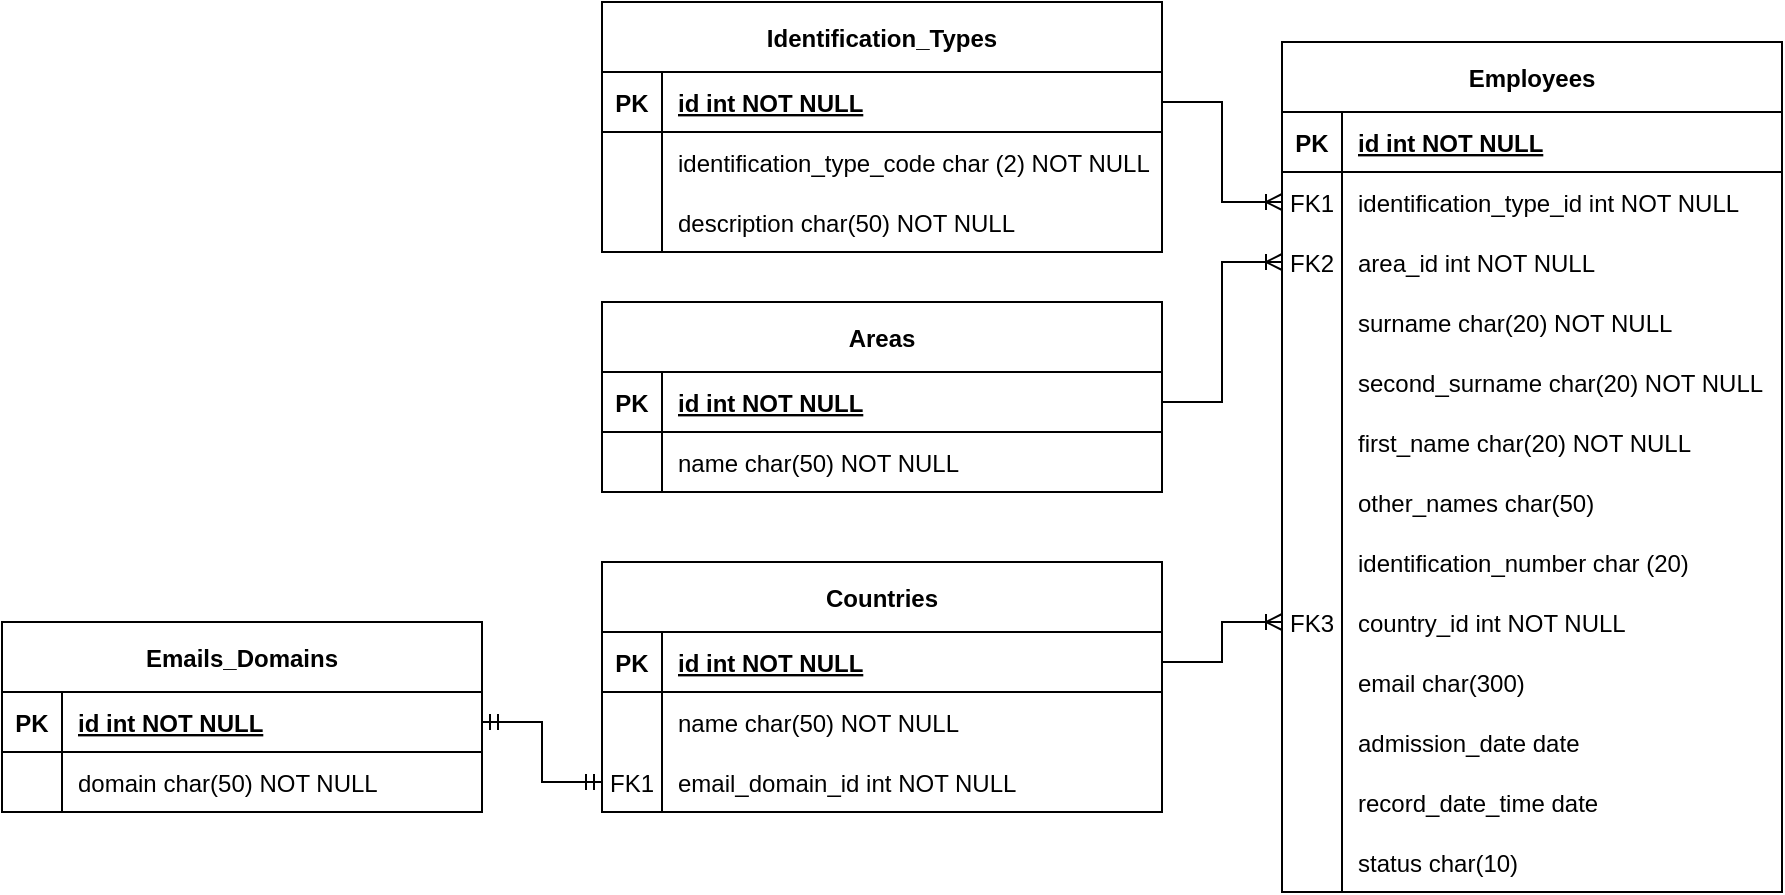 <mxfile version="20.7.4" type="device"><diagram id="Se4rSTCNdH1k3mZ-eqAo" name="Página-1"><mxGraphModel dx="1434" dy="1965" grid="1" gridSize="10" guides="1" tooltips="1" connect="1" arrows="1" fold="1" page="1" pageScale="1" pageWidth="827" pageHeight="1169" math="0" shadow="0"><root><mxCell id="0"/><mxCell id="1" parent="0"/><mxCell id="0YehSq91O5ebUv2RuxGo-1" value="Employees" style="shape=table;startSize=35;container=1;collapsible=1;childLayout=tableLayout;fixedRows=1;rowLines=0;fontStyle=1;align=center;resizeLast=1;" parent="1" vertex="1"><mxGeometry x="1130" y="-650" width="250" height="425" as="geometry"/></mxCell><mxCell id="0YehSq91O5ebUv2RuxGo-2" value="" style="shape=partialRectangle;collapsible=0;dropTarget=0;pointerEvents=0;fillColor=none;points=[[0,0.5],[1,0.5]];portConstraint=eastwest;top=0;left=0;right=0;bottom=1;" parent="0YehSq91O5ebUv2RuxGo-1" vertex="1"><mxGeometry y="35" width="250" height="30" as="geometry"/></mxCell><mxCell id="0YehSq91O5ebUv2RuxGo-3" value="PK" style="shape=partialRectangle;overflow=hidden;connectable=0;fillColor=none;top=0;left=0;bottom=0;right=0;fontStyle=1;" parent="0YehSq91O5ebUv2RuxGo-2" vertex="1"><mxGeometry width="30" height="30" as="geometry"><mxRectangle width="30" height="30" as="alternateBounds"/></mxGeometry></mxCell><mxCell id="0YehSq91O5ebUv2RuxGo-4" value="id int NOT NULL " style="shape=partialRectangle;overflow=hidden;connectable=0;fillColor=none;top=0;left=0;bottom=0;right=0;align=left;spacingLeft=6;fontStyle=5;" parent="0YehSq91O5ebUv2RuxGo-2" vertex="1"><mxGeometry x="30" width="220" height="30" as="geometry"><mxRectangle width="220" height="30" as="alternateBounds"/></mxGeometry></mxCell><mxCell id="0YehSq91O5ebUv2RuxGo-5" value="" style="shape=partialRectangle;collapsible=0;dropTarget=0;pointerEvents=0;fillColor=none;points=[[0,0.5],[1,0.5]];portConstraint=eastwest;top=0;left=0;right=0;bottom=0;" parent="0YehSq91O5ebUv2RuxGo-1" vertex="1"><mxGeometry y="65" width="250" height="30" as="geometry"/></mxCell><mxCell id="0YehSq91O5ebUv2RuxGo-6" value="FK1" style="shape=partialRectangle;overflow=hidden;connectable=0;fillColor=none;top=0;left=0;bottom=0;right=0;" parent="0YehSq91O5ebUv2RuxGo-5" vertex="1"><mxGeometry width="30" height="30" as="geometry"><mxRectangle width="30" height="30" as="alternateBounds"/></mxGeometry></mxCell><mxCell id="0YehSq91O5ebUv2RuxGo-7" value="identification_type_id int NOT NULL" style="shape=partialRectangle;overflow=hidden;connectable=0;fillColor=none;top=0;left=0;bottom=0;right=0;align=left;spacingLeft=6;fontStyle=0" parent="0YehSq91O5ebUv2RuxGo-5" vertex="1"><mxGeometry x="30" width="220" height="30" as="geometry"><mxRectangle width="220" height="30" as="alternateBounds"/></mxGeometry></mxCell><mxCell id="0YehSq91O5ebUv2RuxGo-8" value="" style="shape=partialRectangle;collapsible=0;dropTarget=0;pointerEvents=0;fillColor=none;points=[[0,0.5],[1,0.5]];portConstraint=eastwest;top=0;left=0;right=0;bottom=0;" parent="0YehSq91O5ebUv2RuxGo-1" vertex="1"><mxGeometry y="95" width="250" height="30" as="geometry"/></mxCell><mxCell id="0YehSq91O5ebUv2RuxGo-9" value="FK2" style="shape=partialRectangle;overflow=hidden;connectable=0;fillColor=none;top=0;left=0;bottom=0;right=0;" parent="0YehSq91O5ebUv2RuxGo-8" vertex="1"><mxGeometry width="30" height="30" as="geometry"><mxRectangle width="30" height="30" as="alternateBounds"/></mxGeometry></mxCell><mxCell id="0YehSq91O5ebUv2RuxGo-10" value="area_id int NOT NULL" style="shape=partialRectangle;overflow=hidden;connectable=0;fillColor=none;top=0;left=0;bottom=0;right=0;align=left;spacingLeft=6;fontStyle=0" parent="0YehSq91O5ebUv2RuxGo-8" vertex="1"><mxGeometry x="30" width="220" height="30" as="geometry"><mxRectangle width="220" height="30" as="alternateBounds"/></mxGeometry></mxCell><mxCell id="0YehSq91O5ebUv2RuxGo-11" value="" style="shape=partialRectangle;collapsible=0;dropTarget=0;pointerEvents=0;fillColor=none;points=[[0,0.5],[1,0.5]];portConstraint=eastwest;top=0;left=0;right=0;bottom=0;" parent="0YehSq91O5ebUv2RuxGo-1" vertex="1"><mxGeometry y="125" width="250" height="30" as="geometry"/></mxCell><mxCell id="0YehSq91O5ebUv2RuxGo-12" value="" style="shape=partialRectangle;overflow=hidden;connectable=0;fillColor=none;top=0;left=0;bottom=0;right=0;" parent="0YehSq91O5ebUv2RuxGo-11" vertex="1"><mxGeometry width="30" height="30" as="geometry"><mxRectangle width="30" height="30" as="alternateBounds"/></mxGeometry></mxCell><mxCell id="0YehSq91O5ebUv2RuxGo-13" value="surname char(20) NOT NULL" style="shape=partialRectangle;overflow=hidden;connectable=0;fillColor=none;top=0;left=0;bottom=0;right=0;align=left;spacingLeft=6;fontStyle=0" parent="0YehSq91O5ebUv2RuxGo-11" vertex="1"><mxGeometry x="30" width="220" height="30" as="geometry"><mxRectangle width="220" height="30" as="alternateBounds"/></mxGeometry></mxCell><mxCell id="0YehSq91O5ebUv2RuxGo-14" value="" style="shape=partialRectangle;collapsible=0;dropTarget=0;pointerEvents=0;fillColor=none;points=[[0,0.5],[1,0.5]];portConstraint=eastwest;top=0;left=0;right=0;bottom=0;" parent="0YehSq91O5ebUv2RuxGo-1" vertex="1"><mxGeometry y="155" width="250" height="30" as="geometry"/></mxCell><mxCell id="0YehSq91O5ebUv2RuxGo-15" value="" style="shape=partialRectangle;overflow=hidden;connectable=0;fillColor=none;top=0;left=0;bottom=0;right=0;" parent="0YehSq91O5ebUv2RuxGo-14" vertex="1"><mxGeometry width="30" height="30" as="geometry"><mxRectangle width="30" height="30" as="alternateBounds"/></mxGeometry></mxCell><mxCell id="0YehSq91O5ebUv2RuxGo-16" value="second_surname char(20) NOT NULL" style="shape=partialRectangle;overflow=hidden;connectable=0;fillColor=none;top=0;left=0;bottom=0;right=0;align=left;spacingLeft=6;fontStyle=0" parent="0YehSq91O5ebUv2RuxGo-14" vertex="1"><mxGeometry x="30" width="220" height="30" as="geometry"><mxRectangle width="220" height="30" as="alternateBounds"/></mxGeometry></mxCell><mxCell id="vaZZ_MKM0bptNv3BzQr6-1" value="" style="shape=partialRectangle;collapsible=0;dropTarget=0;pointerEvents=0;fillColor=none;points=[[0,0.5],[1,0.5]];portConstraint=eastwest;top=0;left=0;right=0;bottom=0;" parent="0YehSq91O5ebUv2RuxGo-1" vertex="1"><mxGeometry y="185" width="250" height="30" as="geometry"/></mxCell><mxCell id="vaZZ_MKM0bptNv3BzQr6-2" value="" style="shape=partialRectangle;overflow=hidden;connectable=0;fillColor=none;top=0;left=0;bottom=0;right=0;" parent="vaZZ_MKM0bptNv3BzQr6-1" vertex="1"><mxGeometry width="30" height="30" as="geometry"><mxRectangle width="30" height="30" as="alternateBounds"/></mxGeometry></mxCell><mxCell id="vaZZ_MKM0bptNv3BzQr6-3" value="first_name char(20) NOT NULL" style="shape=partialRectangle;overflow=hidden;connectable=0;fillColor=none;top=0;left=0;bottom=0;right=0;align=left;spacingLeft=6;fontStyle=0" parent="vaZZ_MKM0bptNv3BzQr6-1" vertex="1"><mxGeometry x="30" width="220" height="30" as="geometry"><mxRectangle width="220" height="30" as="alternateBounds"/></mxGeometry></mxCell><mxCell id="0YehSq91O5ebUv2RuxGo-17" value="" style="shape=partialRectangle;collapsible=0;dropTarget=0;pointerEvents=0;fillColor=none;points=[[0,0.5],[1,0.5]];portConstraint=eastwest;top=0;left=0;right=0;bottom=0;" parent="0YehSq91O5ebUv2RuxGo-1" vertex="1"><mxGeometry y="215" width="250" height="30" as="geometry"/></mxCell><mxCell id="0YehSq91O5ebUv2RuxGo-18" value="" style="shape=partialRectangle;overflow=hidden;connectable=0;fillColor=none;top=0;left=0;bottom=0;right=0;" parent="0YehSq91O5ebUv2RuxGo-17" vertex="1"><mxGeometry width="30" height="30" as="geometry"><mxRectangle width="30" height="30" as="alternateBounds"/></mxGeometry></mxCell><mxCell id="0YehSq91O5ebUv2RuxGo-19" value="other_names char(50)" style="shape=partialRectangle;overflow=hidden;connectable=0;fillColor=none;top=0;left=0;bottom=0;right=0;align=left;spacingLeft=6;fontStyle=0" parent="0YehSq91O5ebUv2RuxGo-17" vertex="1"><mxGeometry x="30" width="220" height="30" as="geometry"><mxRectangle width="220" height="30" as="alternateBounds"/></mxGeometry></mxCell><mxCell id="0YehSq91O5ebUv2RuxGo-24" value="" style="shape=partialRectangle;collapsible=0;dropTarget=0;pointerEvents=0;fillColor=none;points=[[0,0.5],[1,0.5]];portConstraint=eastwest;top=0;left=0;right=0;bottom=0;" parent="0YehSq91O5ebUv2RuxGo-1" vertex="1"><mxGeometry y="245" width="250" height="30" as="geometry"/></mxCell><mxCell id="0YehSq91O5ebUv2RuxGo-25" value="" style="shape=partialRectangle;overflow=hidden;connectable=0;fillColor=none;top=0;left=0;bottom=0;right=0;" parent="0YehSq91O5ebUv2RuxGo-24" vertex="1"><mxGeometry width="30" height="30" as="geometry"><mxRectangle width="30" height="30" as="alternateBounds"/></mxGeometry></mxCell><mxCell id="0YehSq91O5ebUv2RuxGo-26" value="identification_number char (20)" style="shape=partialRectangle;overflow=hidden;connectable=0;fillColor=none;top=0;left=0;bottom=0;right=0;align=left;spacingLeft=6;fontStyle=0" parent="0YehSq91O5ebUv2RuxGo-24" vertex="1"><mxGeometry x="30" width="220" height="30" as="geometry"><mxRectangle width="220" height="30" as="alternateBounds"/></mxGeometry></mxCell><mxCell id="0YehSq91O5ebUv2RuxGo-20" value="" style="shape=partialRectangle;collapsible=0;dropTarget=0;pointerEvents=0;fillColor=none;points=[[0,0.5],[1,0.5]];portConstraint=eastwest;top=0;left=0;right=0;bottom=0;" parent="0YehSq91O5ebUv2RuxGo-1" vertex="1"><mxGeometry y="275" width="250" height="30" as="geometry"/></mxCell><mxCell id="0YehSq91O5ebUv2RuxGo-21" value="FK3" style="shape=partialRectangle;overflow=hidden;connectable=0;fillColor=none;top=0;left=0;bottom=0;right=0;" parent="0YehSq91O5ebUv2RuxGo-20" vertex="1"><mxGeometry width="30" height="30" as="geometry"><mxRectangle width="30" height="30" as="alternateBounds"/></mxGeometry></mxCell><mxCell id="0YehSq91O5ebUv2RuxGo-22" value="country_id int NOT NULL" style="shape=partialRectangle;overflow=hidden;connectable=0;fillColor=none;top=0;left=0;bottom=0;right=0;align=left;spacingLeft=6;fontStyle=0" parent="0YehSq91O5ebUv2RuxGo-20" vertex="1"><mxGeometry x="30" width="220" height="30" as="geometry"><mxRectangle width="220" height="30" as="alternateBounds"/></mxGeometry></mxCell><mxCell id="0YehSq91O5ebUv2RuxGo-27" value="" style="shape=partialRectangle;collapsible=0;dropTarget=0;pointerEvents=0;fillColor=none;points=[[0,0.5],[1,0.5]];portConstraint=eastwest;top=0;left=0;right=0;bottom=0;" parent="0YehSq91O5ebUv2RuxGo-1" vertex="1"><mxGeometry y="305" width="250" height="30" as="geometry"/></mxCell><mxCell id="0YehSq91O5ebUv2RuxGo-28" value="" style="shape=partialRectangle;overflow=hidden;connectable=0;fillColor=none;top=0;left=0;bottom=0;right=0;" parent="0YehSq91O5ebUv2RuxGo-27" vertex="1"><mxGeometry width="30" height="30" as="geometry"><mxRectangle width="30" height="30" as="alternateBounds"/></mxGeometry></mxCell><mxCell id="0YehSq91O5ebUv2RuxGo-29" value="email char(300)" style="shape=partialRectangle;overflow=hidden;connectable=0;fillColor=none;top=0;left=0;bottom=0;right=0;align=left;spacingLeft=6;fontStyle=0" parent="0YehSq91O5ebUv2RuxGo-27" vertex="1"><mxGeometry x="30" width="220" height="30" as="geometry"><mxRectangle width="220" height="30" as="alternateBounds"/></mxGeometry></mxCell><mxCell id="0YehSq91O5ebUv2RuxGo-75" value="" style="shape=partialRectangle;collapsible=0;dropTarget=0;pointerEvents=0;fillColor=none;points=[[0,0.5],[1,0.5]];portConstraint=eastwest;top=0;left=0;right=0;bottom=0;" parent="0YehSq91O5ebUv2RuxGo-1" vertex="1"><mxGeometry y="335" width="250" height="30" as="geometry"/></mxCell><mxCell id="0YehSq91O5ebUv2RuxGo-76" value="" style="shape=partialRectangle;overflow=hidden;connectable=0;fillColor=none;top=0;left=0;bottom=0;right=0;" parent="0YehSq91O5ebUv2RuxGo-75" vertex="1"><mxGeometry width="30" height="30" as="geometry"><mxRectangle width="30" height="30" as="alternateBounds"/></mxGeometry></mxCell><mxCell id="0YehSq91O5ebUv2RuxGo-77" value="admission_date date" style="shape=partialRectangle;overflow=hidden;connectable=0;fillColor=none;top=0;left=0;bottom=0;right=0;align=left;spacingLeft=6;fontStyle=0" parent="0YehSq91O5ebUv2RuxGo-75" vertex="1"><mxGeometry x="30" width="220" height="30" as="geometry"><mxRectangle width="220" height="30" as="alternateBounds"/></mxGeometry></mxCell><mxCell id="0YehSq91O5ebUv2RuxGo-78" value="" style="shape=partialRectangle;collapsible=0;dropTarget=0;pointerEvents=0;fillColor=none;points=[[0,0.5],[1,0.5]];portConstraint=eastwest;top=0;left=0;right=0;bottom=0;" parent="0YehSq91O5ebUv2RuxGo-1" vertex="1"><mxGeometry y="365" width="250" height="30" as="geometry"/></mxCell><mxCell id="0YehSq91O5ebUv2RuxGo-79" value="" style="shape=partialRectangle;overflow=hidden;connectable=0;fillColor=none;top=0;left=0;bottom=0;right=0;" parent="0YehSq91O5ebUv2RuxGo-78" vertex="1"><mxGeometry width="30" height="30" as="geometry"><mxRectangle width="30" height="30" as="alternateBounds"/></mxGeometry></mxCell><mxCell id="0YehSq91O5ebUv2RuxGo-80" value="record_date_time date" style="shape=partialRectangle;overflow=hidden;connectable=0;fillColor=none;top=0;left=0;bottom=0;right=0;align=left;spacingLeft=6;fontStyle=0" parent="0YehSq91O5ebUv2RuxGo-78" vertex="1"><mxGeometry x="30" width="220" height="30" as="geometry"><mxRectangle width="220" height="30" as="alternateBounds"/></mxGeometry></mxCell><mxCell id="0YehSq91O5ebUv2RuxGo-81" value="" style="shape=partialRectangle;collapsible=0;dropTarget=0;pointerEvents=0;fillColor=none;points=[[0,0.5],[1,0.5]];portConstraint=eastwest;top=0;left=0;right=0;bottom=0;" parent="0YehSq91O5ebUv2RuxGo-1" vertex="1"><mxGeometry y="395" width="250" height="30" as="geometry"/></mxCell><mxCell id="0YehSq91O5ebUv2RuxGo-82" value="" style="shape=partialRectangle;overflow=hidden;connectable=0;fillColor=none;top=0;left=0;bottom=0;right=0;" parent="0YehSq91O5ebUv2RuxGo-81" vertex="1"><mxGeometry width="30" height="30" as="geometry"><mxRectangle width="30" height="30" as="alternateBounds"/></mxGeometry></mxCell><mxCell id="0YehSq91O5ebUv2RuxGo-83" value="status char(10)" style="shape=partialRectangle;overflow=hidden;connectable=0;fillColor=none;top=0;left=0;bottom=0;right=0;align=left;spacingLeft=6;fontStyle=0" parent="0YehSq91O5ebUv2RuxGo-81" vertex="1"><mxGeometry x="30" width="220" height="30" as="geometry"><mxRectangle width="220" height="30" as="alternateBounds"/></mxGeometry></mxCell><mxCell id="0YehSq91O5ebUv2RuxGo-30" value="Identification_Types" style="shape=table;startSize=35;container=1;collapsible=1;childLayout=tableLayout;fixedRows=1;rowLines=0;fontStyle=1;align=center;resizeLast=1;" parent="1" vertex="1"><mxGeometry x="790" y="-670" width="280" height="125" as="geometry"/></mxCell><mxCell id="0YehSq91O5ebUv2RuxGo-31" value="" style="shape=partialRectangle;collapsible=0;dropTarget=0;pointerEvents=0;fillColor=none;points=[[0,0.5],[1,0.5]];portConstraint=eastwest;top=0;left=0;right=0;bottom=1;" parent="0YehSq91O5ebUv2RuxGo-30" vertex="1"><mxGeometry y="35" width="280" height="30" as="geometry"/></mxCell><mxCell id="0YehSq91O5ebUv2RuxGo-32" value="PK" style="shape=partialRectangle;overflow=hidden;connectable=0;fillColor=none;top=0;left=0;bottom=0;right=0;fontStyle=1;" parent="0YehSq91O5ebUv2RuxGo-31" vertex="1"><mxGeometry width="30" height="30" as="geometry"><mxRectangle width="30" height="30" as="alternateBounds"/></mxGeometry></mxCell><mxCell id="0YehSq91O5ebUv2RuxGo-33" value="id int NOT NULL " style="shape=partialRectangle;overflow=hidden;connectable=0;fillColor=none;top=0;left=0;bottom=0;right=0;align=left;spacingLeft=6;fontStyle=5;" parent="0YehSq91O5ebUv2RuxGo-31" vertex="1"><mxGeometry x="30" width="250" height="30" as="geometry"><mxRectangle width="250" height="30" as="alternateBounds"/></mxGeometry></mxCell><mxCell id="0YehSq91O5ebUv2RuxGo-34" value="" style="shape=partialRectangle;collapsible=0;dropTarget=0;pointerEvents=0;fillColor=none;points=[[0,0.5],[1,0.5]];portConstraint=eastwest;top=0;left=0;right=0;bottom=0;" parent="0YehSq91O5ebUv2RuxGo-30" vertex="1"><mxGeometry y="65" width="280" height="30" as="geometry"/></mxCell><mxCell id="0YehSq91O5ebUv2RuxGo-35" value="" style="shape=partialRectangle;overflow=hidden;connectable=0;fillColor=none;top=0;left=0;bottom=0;right=0;" parent="0YehSq91O5ebUv2RuxGo-34" vertex="1"><mxGeometry width="30" height="30" as="geometry"><mxRectangle width="30" height="30" as="alternateBounds"/></mxGeometry></mxCell><mxCell id="0YehSq91O5ebUv2RuxGo-36" value="identification_type_code char (2) NOT NULL" style="shape=partialRectangle;overflow=hidden;connectable=0;fillColor=none;top=0;left=0;bottom=0;right=0;align=left;spacingLeft=6;fontStyle=0" parent="0YehSq91O5ebUv2RuxGo-34" vertex="1"><mxGeometry x="30" width="250" height="30" as="geometry"><mxRectangle width="250" height="30" as="alternateBounds"/></mxGeometry></mxCell><mxCell id="0YehSq91O5ebUv2RuxGo-37" value="" style="shape=partialRectangle;collapsible=0;dropTarget=0;pointerEvents=0;fillColor=none;points=[[0,0.5],[1,0.5]];portConstraint=eastwest;top=0;left=0;right=0;bottom=0;" parent="0YehSq91O5ebUv2RuxGo-30" vertex="1"><mxGeometry y="95" width="280" height="30" as="geometry"/></mxCell><mxCell id="0YehSq91O5ebUv2RuxGo-38" value="" style="shape=partialRectangle;overflow=hidden;connectable=0;fillColor=none;top=0;left=0;bottom=0;right=0;" parent="0YehSq91O5ebUv2RuxGo-37" vertex="1"><mxGeometry width="30" height="30" as="geometry"><mxRectangle width="30" height="30" as="alternateBounds"/></mxGeometry></mxCell><mxCell id="0YehSq91O5ebUv2RuxGo-39" value="description char(50) NOT NULL" style="shape=partialRectangle;overflow=hidden;connectable=0;fillColor=none;top=0;left=0;bottom=0;right=0;align=left;spacingLeft=6;" parent="0YehSq91O5ebUv2RuxGo-37" vertex="1"><mxGeometry x="30" width="250" height="30" as="geometry"><mxRectangle width="250" height="30" as="alternateBounds"/></mxGeometry></mxCell><mxCell id="0YehSq91O5ebUv2RuxGo-40" value="Areas" style="shape=table;startSize=35;container=1;collapsible=1;childLayout=tableLayout;fixedRows=1;rowLines=0;fontStyle=1;align=center;resizeLast=1;" parent="1" vertex="1"><mxGeometry x="790" y="-520" width="280" height="95" as="geometry"/></mxCell><mxCell id="0YehSq91O5ebUv2RuxGo-41" value="" style="shape=partialRectangle;collapsible=0;dropTarget=0;pointerEvents=0;fillColor=none;points=[[0,0.5],[1,0.5]];portConstraint=eastwest;top=0;left=0;right=0;bottom=1;" parent="0YehSq91O5ebUv2RuxGo-40" vertex="1"><mxGeometry y="35" width="280" height="30" as="geometry"/></mxCell><mxCell id="0YehSq91O5ebUv2RuxGo-42" value="PK" style="shape=partialRectangle;overflow=hidden;connectable=0;fillColor=none;top=0;left=0;bottom=0;right=0;fontStyle=1;" parent="0YehSq91O5ebUv2RuxGo-41" vertex="1"><mxGeometry width="30" height="30" as="geometry"><mxRectangle width="30" height="30" as="alternateBounds"/></mxGeometry></mxCell><mxCell id="0YehSq91O5ebUv2RuxGo-43" value="id int NOT NULL " style="shape=partialRectangle;overflow=hidden;connectable=0;fillColor=none;top=0;left=0;bottom=0;right=0;align=left;spacingLeft=6;fontStyle=5;" parent="0YehSq91O5ebUv2RuxGo-41" vertex="1"><mxGeometry x="30" width="250" height="30" as="geometry"><mxRectangle width="250" height="30" as="alternateBounds"/></mxGeometry></mxCell><mxCell id="0YehSq91O5ebUv2RuxGo-47" value="" style="shape=partialRectangle;collapsible=0;dropTarget=0;pointerEvents=0;fillColor=none;points=[[0,0.5],[1,0.5]];portConstraint=eastwest;top=0;left=0;right=0;bottom=0;" parent="0YehSq91O5ebUv2RuxGo-40" vertex="1"><mxGeometry y="65" width="280" height="30" as="geometry"/></mxCell><mxCell id="0YehSq91O5ebUv2RuxGo-48" value="" style="shape=partialRectangle;overflow=hidden;connectable=0;fillColor=none;top=0;left=0;bottom=0;right=0;" parent="0YehSq91O5ebUv2RuxGo-47" vertex="1"><mxGeometry width="30" height="30" as="geometry"><mxRectangle width="30" height="30" as="alternateBounds"/></mxGeometry></mxCell><mxCell id="0YehSq91O5ebUv2RuxGo-49" value="name char(50) NOT NULL" style="shape=partialRectangle;overflow=hidden;connectable=0;fillColor=none;top=0;left=0;bottom=0;right=0;align=left;spacingLeft=6;" parent="0YehSq91O5ebUv2RuxGo-47" vertex="1"><mxGeometry x="30" width="250" height="30" as="geometry"><mxRectangle width="250" height="30" as="alternateBounds"/></mxGeometry></mxCell><mxCell id="0YehSq91O5ebUv2RuxGo-55" value="Emails_Domains" style="shape=table;startSize=35;container=1;collapsible=1;childLayout=tableLayout;fixedRows=1;rowLines=0;fontStyle=1;align=center;resizeLast=1;" parent="1" vertex="1"><mxGeometry x="490" y="-360" width="240" height="95" as="geometry"/></mxCell><mxCell id="0YehSq91O5ebUv2RuxGo-56" value="" style="shape=partialRectangle;collapsible=0;dropTarget=0;pointerEvents=0;fillColor=none;points=[[0,0.5],[1,0.5]];portConstraint=eastwest;top=0;left=0;right=0;bottom=1;" parent="0YehSq91O5ebUv2RuxGo-55" vertex="1"><mxGeometry y="35" width="240" height="30" as="geometry"/></mxCell><mxCell id="0YehSq91O5ebUv2RuxGo-57" value="PK" style="shape=partialRectangle;overflow=hidden;connectable=0;fillColor=none;top=0;left=0;bottom=0;right=0;fontStyle=1;" parent="0YehSq91O5ebUv2RuxGo-56" vertex="1"><mxGeometry width="30" height="30" as="geometry"><mxRectangle width="30" height="30" as="alternateBounds"/></mxGeometry></mxCell><mxCell id="0YehSq91O5ebUv2RuxGo-58" value="id int NOT NULL " style="shape=partialRectangle;overflow=hidden;connectable=0;fillColor=none;top=0;left=0;bottom=0;right=0;align=left;spacingLeft=6;fontStyle=5;" parent="0YehSq91O5ebUv2RuxGo-56" vertex="1"><mxGeometry x="30" width="210" height="30" as="geometry"><mxRectangle width="210" height="30" as="alternateBounds"/></mxGeometry></mxCell><mxCell id="0YehSq91O5ebUv2RuxGo-59" value="" style="shape=partialRectangle;collapsible=0;dropTarget=0;pointerEvents=0;fillColor=none;points=[[0,0.5],[1,0.5]];portConstraint=eastwest;top=0;left=0;right=0;bottom=0;" parent="0YehSq91O5ebUv2RuxGo-55" vertex="1"><mxGeometry y="65" width="240" height="30" as="geometry"/></mxCell><mxCell id="0YehSq91O5ebUv2RuxGo-60" value="" style="shape=partialRectangle;overflow=hidden;connectable=0;fillColor=none;top=0;left=0;bottom=0;right=0;" parent="0YehSq91O5ebUv2RuxGo-59" vertex="1"><mxGeometry width="30" height="30" as="geometry"><mxRectangle width="30" height="30" as="alternateBounds"/></mxGeometry></mxCell><mxCell id="0YehSq91O5ebUv2RuxGo-61" value="domain char(50) NOT NULL" style="shape=partialRectangle;overflow=hidden;connectable=0;fillColor=none;top=0;left=0;bottom=0;right=0;align=left;spacingLeft=6;" parent="0YehSq91O5ebUv2RuxGo-59" vertex="1"><mxGeometry x="30" width="210" height="30" as="geometry"><mxRectangle width="210" height="30" as="alternateBounds"/></mxGeometry></mxCell><mxCell id="0YehSq91O5ebUv2RuxGo-62" value="Countries" style="shape=table;startSize=35;container=1;collapsible=1;childLayout=tableLayout;fixedRows=1;rowLines=0;fontStyle=1;align=center;resizeLast=1;" parent="1" vertex="1"><mxGeometry x="790" y="-390" width="280" height="125" as="geometry"/></mxCell><mxCell id="0YehSq91O5ebUv2RuxGo-63" value="" style="shape=partialRectangle;collapsible=0;dropTarget=0;pointerEvents=0;fillColor=none;points=[[0,0.5],[1,0.5]];portConstraint=eastwest;top=0;left=0;right=0;bottom=1;" parent="0YehSq91O5ebUv2RuxGo-62" vertex="1"><mxGeometry y="35" width="280" height="30" as="geometry"/></mxCell><mxCell id="0YehSq91O5ebUv2RuxGo-64" value="PK" style="shape=partialRectangle;overflow=hidden;connectable=0;fillColor=none;top=0;left=0;bottom=0;right=0;fontStyle=1;" parent="0YehSq91O5ebUv2RuxGo-63" vertex="1"><mxGeometry width="30" height="30" as="geometry"><mxRectangle width="30" height="30" as="alternateBounds"/></mxGeometry></mxCell><mxCell id="0YehSq91O5ebUv2RuxGo-65" value="id int NOT NULL " style="shape=partialRectangle;overflow=hidden;connectable=0;fillColor=none;top=0;left=0;bottom=0;right=0;align=left;spacingLeft=6;fontStyle=5;" parent="0YehSq91O5ebUv2RuxGo-63" vertex="1"><mxGeometry x="30" width="250" height="30" as="geometry"><mxRectangle width="250" height="30" as="alternateBounds"/></mxGeometry></mxCell><mxCell id="0YehSq91O5ebUv2RuxGo-72" value="" style="shape=partialRectangle;collapsible=0;dropTarget=0;pointerEvents=0;fillColor=none;points=[[0,0.5],[1,0.5]];portConstraint=eastwest;top=0;left=0;right=0;bottom=0;" parent="0YehSq91O5ebUv2RuxGo-62" vertex="1"><mxGeometry y="65" width="280" height="30" as="geometry"/></mxCell><mxCell id="0YehSq91O5ebUv2RuxGo-73" value="" style="shape=partialRectangle;overflow=hidden;connectable=0;fillColor=none;top=0;left=0;bottom=0;right=0;" parent="0YehSq91O5ebUv2RuxGo-72" vertex="1"><mxGeometry width="30" height="30" as="geometry"><mxRectangle width="30" height="30" as="alternateBounds"/></mxGeometry></mxCell><mxCell id="0YehSq91O5ebUv2RuxGo-74" value="name char(50) NOT NULL" style="shape=partialRectangle;overflow=hidden;connectable=0;fillColor=none;top=0;left=0;bottom=0;right=0;align=left;spacingLeft=6;" parent="0YehSq91O5ebUv2RuxGo-72" vertex="1"><mxGeometry x="30" width="250" height="30" as="geometry"><mxRectangle width="250" height="30" as="alternateBounds"/></mxGeometry></mxCell><mxCell id="0YehSq91O5ebUv2RuxGo-66" value="" style="shape=partialRectangle;collapsible=0;dropTarget=0;pointerEvents=0;fillColor=none;points=[[0,0.5],[1,0.5]];portConstraint=eastwest;top=0;left=0;right=0;bottom=0;" parent="0YehSq91O5ebUv2RuxGo-62" vertex="1"><mxGeometry y="95" width="280" height="30" as="geometry"/></mxCell><mxCell id="0YehSq91O5ebUv2RuxGo-67" value="FK1" style="shape=partialRectangle;overflow=hidden;connectable=0;fillColor=none;top=0;left=0;bottom=0;right=0;" parent="0YehSq91O5ebUv2RuxGo-66" vertex="1"><mxGeometry width="30" height="30" as="geometry"><mxRectangle width="30" height="30" as="alternateBounds"/></mxGeometry></mxCell><mxCell id="0YehSq91O5ebUv2RuxGo-68" value="email_domain_id int NOT NULL" style="shape=partialRectangle;overflow=hidden;connectable=0;fillColor=none;top=0;left=0;bottom=0;right=0;align=left;spacingLeft=6;fontStyle=0" parent="0YehSq91O5ebUv2RuxGo-66" vertex="1"><mxGeometry x="30" width="250" height="30" as="geometry"><mxRectangle width="250" height="30" as="alternateBounds"/></mxGeometry></mxCell><mxCell id="utTioWvcXkfE1lEqX9Y4-1" value="" style="edgeStyle=entityRelationEdgeStyle;fontSize=12;html=1;endArrow=ERmandOne;startArrow=ERmandOne;rounded=0;entryX=0;entryY=0.5;entryDx=0;entryDy=0;" parent="1" source="0YehSq91O5ebUv2RuxGo-56" target="0YehSq91O5ebUv2RuxGo-66" edge="1"><mxGeometry width="100" height="100" relative="1" as="geometry"><mxPoint x="690" y="-250" as="sourcePoint"/><mxPoint x="790" y="-350" as="targetPoint"/></mxGeometry></mxCell><mxCell id="utTioWvcXkfE1lEqX9Y4-2" value="" style="edgeStyle=entityRelationEdgeStyle;fontSize=12;html=1;endArrow=ERoneToMany;rounded=0;" parent="1" source="0YehSq91O5ebUv2RuxGo-63" target="0YehSq91O5ebUv2RuxGo-20" edge="1"><mxGeometry width="100" height="100" relative="1" as="geometry"><mxPoint x="960" y="-150" as="sourcePoint"/><mxPoint x="1060" y="-250" as="targetPoint"/></mxGeometry></mxCell><mxCell id="utTioWvcXkfE1lEqX9Y4-3" value="" style="edgeStyle=entityRelationEdgeStyle;fontSize=12;html=1;endArrow=ERoneToMany;rounded=0;entryX=0;entryY=0.5;entryDx=0;entryDy=0;" parent="1" source="0YehSq91O5ebUv2RuxGo-31" target="0YehSq91O5ebUv2RuxGo-5" edge="1"><mxGeometry width="100" height="100" relative="1" as="geometry"><mxPoint x="1010" y="-379" as="sourcePoint"/><mxPoint x="1110" y="-479" as="targetPoint"/></mxGeometry></mxCell><mxCell id="utTioWvcXkfE1lEqX9Y4-4" value="" style="edgeStyle=entityRelationEdgeStyle;fontSize=12;html=1;endArrow=ERoneToMany;rounded=0;entryX=0;entryY=0.5;entryDx=0;entryDy=0;" parent="1" source="0YehSq91O5ebUv2RuxGo-41" target="0YehSq91O5ebUv2RuxGo-8" edge="1"><mxGeometry width="100" height="100" relative="1" as="geometry"><mxPoint x="990" y="-380" as="sourcePoint"/><mxPoint x="1090" y="-480" as="targetPoint"/></mxGeometry></mxCell></root></mxGraphModel></diagram></mxfile>